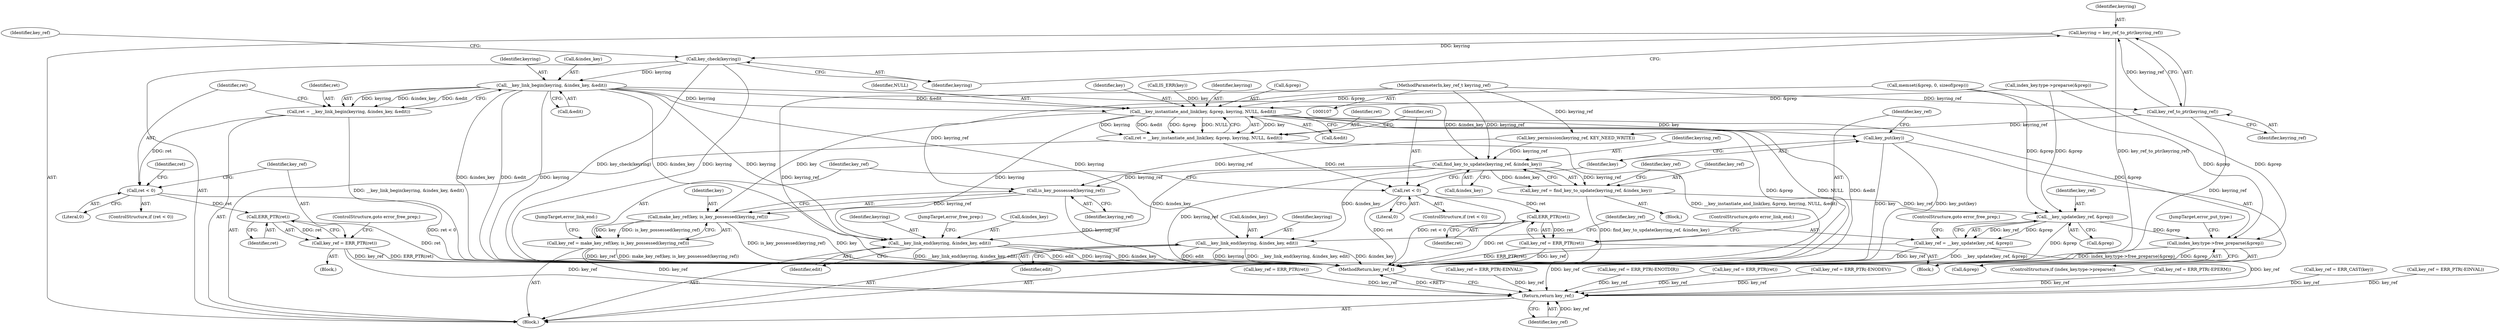 digraph "0_linux_c06cfb08b88dfbe13be44a69ae2fdc3a7c902d81_2@pointer" {
"1000180" [label="(Call,keyring = key_ref_to_ptr(keyring_ref))"];
"1000182" [label="(Call,key_ref_to_ptr(keyring_ref))"];
"1000108" [label="(MethodParameterIn,key_ref_t keyring_ref)"];
"1000184" [label="(Call,key_check(keyring))"];
"1000317" [label="(Call,__key_link_begin(keyring, &index_key, &edit))"];
"1000315" [label="(Call,ret = __key_link_begin(keyring, &index_key, &edit))"];
"1000324" [label="(Call,ret < 0)"];
"1000330" [label="(Call,ERR_PTR(ret))"];
"1000328" [label="(Call,key_ref = ERR_PTR(ret))"];
"1000483" [label="(Return,return key_ref;)"];
"1000357" [label="(Call,find_key_to_update(keyring_ref, &index_key))"];
"1000355" [label="(Call,key_ref = find_key_to_update(keyring_ref, &index_key))"];
"1000493" [label="(Call,__key_update(key_ref, &prep))"];
"1000474" [label="(Call,index_key.type->free_preparse(&prep))"];
"1000491" [label="(Call,key_ref = __key_update(key_ref, &prep))"];
"1000459" [label="(Call,is_key_possessed(keyring_ref))"];
"1000457" [label="(Call,make_key_ref(key, is_key_possessed(keyring_ref)))"];
"1000455" [label="(Call,key_ref = make_key_ref(key, is_key_possessed(keyring_ref)))"];
"1000462" [label="(Call,__key_link_end(keyring, &index_key, edit))"];
"1000486" [label="(Call,__key_link_end(keyring, &index_key, edit))"];
"1000435" [label="(Call,__key_instantiate_and_link(key, &prep, keyring, NULL, &edit))"];
"1000433" [label="(Call,ret = __key_instantiate_and_link(key, &prep, keyring, NULL, &edit))"];
"1000444" [label="(Call,ret < 0)"];
"1000452" [label="(Call,ERR_PTR(ret))"];
"1000450" [label="(Call,key_ref = ERR_PTR(ret))"];
"1000448" [label="(Call,key_put(key))"];
"1000359" [label="(Call,&index_key)"];
"1000491" [label="(Call,key_ref = __key_update(key_ref, &prep))"];
"1000443" [label="(ControlStructure,if (ret < 0))"];
"1000463" [label="(Identifier,keyring)"];
"1000492" [label="(Identifier,key_ref)"];
"1000458" [label="(Identifier,key)"];
"1000484" [label="(Identifier,key_ref)"];
"1000335" [label="(Call,key_permission(keyring_ref, KEY_NEED_WRITE))"];
"1000357" [label="(Call,find_key_to_update(keyring_ref, &index_key))"];
"1000187" [label="(Identifier,key_ref)"];
"1000183" [label="(Identifier,keyring_ref)"];
"1000498" [label="(MethodReturn,key_ref_t)"];
"1000428" [label="(Call,key_ref = ERR_CAST(key))"];
"1000332" [label="(ControlStructure,goto error_free_prep;)"];
"1000497" [label="(ControlStructure,goto error_free_prep;)"];
"1000362" [label="(Identifier,key_ref)"];
"1000180" [label="(Call,keyring = key_ref_to_ptr(keyring_ref))"];
"1000456" [label="(Identifier,key_ref)"];
"1000450" [label="(Call,key_ref = ERR_PTR(ret))"];
"1000325" [label="(Identifier,ret)"];
"1000434" [label="(Identifier,ret)"];
"1000355" [label="(Call,key_ref = find_key_to_update(keyring_ref, &index_key))"];
"1000486" [label="(Call,__key_link_end(keyring, &index_key, edit))"];
"1000181" [label="(Identifier,keyring)"];
"1000316" [label="(Identifier,ret)"];
"1000270" [label="(Call,key_ref = ERR_PTR(-EINVAL))"];
"1000185" [label="(Identifier,keyring)"];
"1000199" [label="(Call,memset(&prep, 0, sizeof(prep)))"];
"1000460" [label="(Identifier,keyring_ref)"];
"1000330" [label="(Call,ERR_PTR(ret))"];
"1000329" [label="(Identifier,key_ref)"];
"1000324" [label="(Call,ret < 0)"];
"1000253" [label="(Call,key_ref = ERR_PTR(ret))"];
"1000115" [label="(Block,)"];
"1000433" [label="(Call,ret = __key_instantiate_and_link(key, &prep, keyring, NULL, &edit))"];
"1000439" [label="(Identifier,keyring)"];
"1000327" [label="(Block,)"];
"1000323" [label="(ControlStructure,if (ret < 0))"];
"1000326" [label="(Literal,0)"];
"1000245" [label="(Call,index_key.type->preparse(&prep))"];
"1000446" [label="(Literal,0)"];
"1000437" [label="(Call,&prep)"];
"1000148" [label="(Call,key_ref = ERR_PTR(-EINVAL))"];
"1000334" [label="(Identifier,ret)"];
"1000448" [label="(Call,key_put(key))"];
"1000474" [label="(Call,index_key.type->free_preparse(&prep))"];
"1000444" [label="(Call,ret < 0)"];
"1000451" [label="(Identifier,key_ref)"];
"1000459" [label="(Call,is_key_possessed(keyring_ref))"];
"1000493" [label="(Call,__key_update(key_ref, &prep))"];
"1000452" [label="(Call,ERR_PTR(ret))"];
"1000440" [label="(Identifier,NULL)"];
"1000455" [label="(Call,key_ref = make_key_ref(key, is_key_possessed(keyring_ref)))"];
"1000488" [label="(Call,&index_key)"];
"1000461" [label="(JumpTarget,error_link_end:)"];
"1000186" [label="(Call,key_ref = ERR_PTR(-ENOTDIR))"];
"1000184" [label="(Call,key_check(keyring))"];
"1000435" [label="(Call,__key_instantiate_and_link(key, &prep, keyring, NULL, &edit))"];
"1000343" [label="(Call,key_ref = ERR_PTR(ret))"];
"1000447" [label="(Block,)"];
"1000142" [label="(Call,key_ref = ERR_PTR(-ENODEV))"];
"1000315" [label="(Call,ret = __key_link_begin(keyring, &index_key, &edit))"];
"1000441" [label="(Call,&edit)"];
"1000108" [label="(MethodParameterIn,key_ref_t keyring_ref)"];
"1000475" [label="(Call,&prep)"];
"1000468" [label="(ControlStructure,if (index_key.type->preparse))"];
"1000318" [label="(Identifier,keyring)"];
"1000494" [label="(Identifier,key_ref)"];
"1000490" [label="(Identifier,edit)"];
"1000483" [label="(Return,return key_ref;)"];
"1000445" [label="(Identifier,ret)"];
"1000467" [label="(JumpTarget,error_free_prep:)"];
"1000495" [label="(Call,&prep)"];
"1000449" [label="(Identifier,key)"];
"1000464" [label="(Call,&index_key)"];
"1000289" [label="(Call,key_ref = ERR_PTR(-EPERM))"];
"1000477" [label="(JumpTarget,error_put_type:)"];
"1000321" [label="(Call,&edit)"];
"1000436" [label="(Identifier,key)"];
"1000454" [label="(ControlStructure,goto error_link_end;)"];
"1000354" [label="(Block,)"];
"1000182" [label="(Call,key_ref_to_ptr(keyring_ref))"];
"1000453" [label="(Identifier,ret)"];
"1000457" [label="(Call,make_key_ref(key, is_key_possessed(keyring_ref)))"];
"1000328" [label="(Call,key_ref = ERR_PTR(ret))"];
"1000487" [label="(Identifier,keyring)"];
"1000466" [label="(Identifier,edit)"];
"1000356" [label="(Identifier,key_ref)"];
"1000358" [label="(Identifier,keyring_ref)"];
"1000425" [label="(Call,IS_ERR(key))"];
"1000319" [label="(Call,&index_key)"];
"1000331" [label="(Identifier,ret)"];
"1000317" [label="(Call,__key_link_begin(keyring, &index_key, &edit))"];
"1000462" [label="(Call,__key_link_end(keyring, &index_key, edit))"];
"1000180" -> "1000115"  [label="AST: "];
"1000180" -> "1000182"  [label="CFG: "];
"1000181" -> "1000180"  [label="AST: "];
"1000182" -> "1000180"  [label="AST: "];
"1000185" -> "1000180"  [label="CFG: "];
"1000180" -> "1000498"  [label="DDG: key_ref_to_ptr(keyring_ref)"];
"1000182" -> "1000180"  [label="DDG: keyring_ref"];
"1000180" -> "1000184"  [label="DDG: keyring"];
"1000182" -> "1000183"  [label="CFG: "];
"1000183" -> "1000182"  [label="AST: "];
"1000182" -> "1000498"  [label="DDG: keyring_ref"];
"1000108" -> "1000182"  [label="DDG: keyring_ref"];
"1000182" -> "1000335"  [label="DDG: keyring_ref"];
"1000108" -> "1000107"  [label="AST: "];
"1000108" -> "1000498"  [label="DDG: keyring_ref"];
"1000108" -> "1000335"  [label="DDG: keyring_ref"];
"1000108" -> "1000357"  [label="DDG: keyring_ref"];
"1000108" -> "1000459"  [label="DDG: keyring_ref"];
"1000184" -> "1000115"  [label="AST: "];
"1000184" -> "1000185"  [label="CFG: "];
"1000185" -> "1000184"  [label="AST: "];
"1000187" -> "1000184"  [label="CFG: "];
"1000184" -> "1000498"  [label="DDG: keyring"];
"1000184" -> "1000498"  [label="DDG: key_check(keyring)"];
"1000184" -> "1000317"  [label="DDG: keyring"];
"1000317" -> "1000315"  [label="AST: "];
"1000317" -> "1000321"  [label="CFG: "];
"1000318" -> "1000317"  [label="AST: "];
"1000319" -> "1000317"  [label="AST: "];
"1000321" -> "1000317"  [label="AST: "];
"1000315" -> "1000317"  [label="CFG: "];
"1000317" -> "1000498"  [label="DDG: keyring"];
"1000317" -> "1000498"  [label="DDG: &index_key"];
"1000317" -> "1000498"  [label="DDG: &edit"];
"1000317" -> "1000315"  [label="DDG: keyring"];
"1000317" -> "1000315"  [label="DDG: &index_key"];
"1000317" -> "1000315"  [label="DDG: &edit"];
"1000317" -> "1000357"  [label="DDG: &index_key"];
"1000317" -> "1000435"  [label="DDG: keyring"];
"1000317" -> "1000435"  [label="DDG: &edit"];
"1000317" -> "1000462"  [label="DDG: keyring"];
"1000317" -> "1000462"  [label="DDG: &index_key"];
"1000317" -> "1000486"  [label="DDG: keyring"];
"1000315" -> "1000115"  [label="AST: "];
"1000316" -> "1000315"  [label="AST: "];
"1000325" -> "1000315"  [label="CFG: "];
"1000315" -> "1000498"  [label="DDG: __key_link_begin(keyring, &index_key, &edit)"];
"1000315" -> "1000324"  [label="DDG: ret"];
"1000324" -> "1000323"  [label="AST: "];
"1000324" -> "1000326"  [label="CFG: "];
"1000325" -> "1000324"  [label="AST: "];
"1000326" -> "1000324"  [label="AST: "];
"1000329" -> "1000324"  [label="CFG: "];
"1000334" -> "1000324"  [label="CFG: "];
"1000324" -> "1000498"  [label="DDG: ret < 0"];
"1000324" -> "1000330"  [label="DDG: ret"];
"1000330" -> "1000328"  [label="AST: "];
"1000330" -> "1000331"  [label="CFG: "];
"1000331" -> "1000330"  [label="AST: "];
"1000328" -> "1000330"  [label="CFG: "];
"1000330" -> "1000498"  [label="DDG: ret"];
"1000330" -> "1000328"  [label="DDG: ret"];
"1000328" -> "1000327"  [label="AST: "];
"1000329" -> "1000328"  [label="AST: "];
"1000332" -> "1000328"  [label="CFG: "];
"1000328" -> "1000498"  [label="DDG: key_ref"];
"1000328" -> "1000498"  [label="DDG: ERR_PTR(ret)"];
"1000328" -> "1000483"  [label="DDG: key_ref"];
"1000483" -> "1000115"  [label="AST: "];
"1000483" -> "1000484"  [label="CFG: "];
"1000484" -> "1000483"  [label="AST: "];
"1000498" -> "1000483"  [label="CFG: "];
"1000483" -> "1000498"  [label="DDG: <RET>"];
"1000484" -> "1000483"  [label="DDG: key_ref"];
"1000186" -> "1000483"  [label="DDG: key_ref"];
"1000343" -> "1000483"  [label="DDG: key_ref"];
"1000289" -> "1000483"  [label="DDG: key_ref"];
"1000253" -> "1000483"  [label="DDG: key_ref"];
"1000148" -> "1000483"  [label="DDG: key_ref"];
"1000142" -> "1000483"  [label="DDG: key_ref"];
"1000455" -> "1000483"  [label="DDG: key_ref"];
"1000450" -> "1000483"  [label="DDG: key_ref"];
"1000491" -> "1000483"  [label="DDG: key_ref"];
"1000270" -> "1000483"  [label="DDG: key_ref"];
"1000428" -> "1000483"  [label="DDG: key_ref"];
"1000357" -> "1000355"  [label="AST: "];
"1000357" -> "1000359"  [label="CFG: "];
"1000358" -> "1000357"  [label="AST: "];
"1000359" -> "1000357"  [label="AST: "];
"1000355" -> "1000357"  [label="CFG: "];
"1000357" -> "1000498"  [label="DDG: keyring_ref"];
"1000357" -> "1000355"  [label="DDG: keyring_ref"];
"1000357" -> "1000355"  [label="DDG: &index_key"];
"1000335" -> "1000357"  [label="DDG: keyring_ref"];
"1000357" -> "1000459"  [label="DDG: keyring_ref"];
"1000357" -> "1000462"  [label="DDG: &index_key"];
"1000357" -> "1000486"  [label="DDG: &index_key"];
"1000355" -> "1000354"  [label="AST: "];
"1000356" -> "1000355"  [label="AST: "];
"1000362" -> "1000355"  [label="CFG: "];
"1000355" -> "1000498"  [label="DDG: find_key_to_update(keyring_ref, &index_key)"];
"1000355" -> "1000493"  [label="DDG: key_ref"];
"1000493" -> "1000491"  [label="AST: "];
"1000493" -> "1000495"  [label="CFG: "];
"1000494" -> "1000493"  [label="AST: "];
"1000495" -> "1000493"  [label="AST: "];
"1000491" -> "1000493"  [label="CFG: "];
"1000493" -> "1000498"  [label="DDG: &prep"];
"1000493" -> "1000474"  [label="DDG: &prep"];
"1000493" -> "1000491"  [label="DDG: key_ref"];
"1000493" -> "1000491"  [label="DDG: &prep"];
"1000199" -> "1000493"  [label="DDG: &prep"];
"1000245" -> "1000493"  [label="DDG: &prep"];
"1000474" -> "1000468"  [label="AST: "];
"1000474" -> "1000475"  [label="CFG: "];
"1000475" -> "1000474"  [label="AST: "];
"1000477" -> "1000474"  [label="CFG: "];
"1000474" -> "1000498"  [label="DDG: index_key.type->free_preparse(&prep)"];
"1000474" -> "1000498"  [label="DDG: &prep"];
"1000435" -> "1000474"  [label="DDG: &prep"];
"1000199" -> "1000474"  [label="DDG: &prep"];
"1000245" -> "1000474"  [label="DDG: &prep"];
"1000491" -> "1000115"  [label="AST: "];
"1000492" -> "1000491"  [label="AST: "];
"1000497" -> "1000491"  [label="CFG: "];
"1000491" -> "1000498"  [label="DDG: __key_update(key_ref, &prep)"];
"1000491" -> "1000498"  [label="DDG: key_ref"];
"1000459" -> "1000457"  [label="AST: "];
"1000459" -> "1000460"  [label="CFG: "];
"1000460" -> "1000459"  [label="AST: "];
"1000457" -> "1000459"  [label="CFG: "];
"1000459" -> "1000498"  [label="DDG: keyring_ref"];
"1000459" -> "1000457"  [label="DDG: keyring_ref"];
"1000335" -> "1000459"  [label="DDG: keyring_ref"];
"1000457" -> "1000455"  [label="AST: "];
"1000458" -> "1000457"  [label="AST: "];
"1000455" -> "1000457"  [label="CFG: "];
"1000457" -> "1000498"  [label="DDG: is_key_possessed(keyring_ref)"];
"1000457" -> "1000498"  [label="DDG: key"];
"1000457" -> "1000455"  [label="DDG: key"];
"1000457" -> "1000455"  [label="DDG: is_key_possessed(keyring_ref)"];
"1000435" -> "1000457"  [label="DDG: key"];
"1000455" -> "1000115"  [label="AST: "];
"1000456" -> "1000455"  [label="AST: "];
"1000461" -> "1000455"  [label="CFG: "];
"1000455" -> "1000498"  [label="DDG: make_key_ref(key, is_key_possessed(keyring_ref))"];
"1000455" -> "1000498"  [label="DDG: key_ref"];
"1000462" -> "1000115"  [label="AST: "];
"1000462" -> "1000466"  [label="CFG: "];
"1000463" -> "1000462"  [label="AST: "];
"1000464" -> "1000462"  [label="AST: "];
"1000466" -> "1000462"  [label="AST: "];
"1000467" -> "1000462"  [label="CFG: "];
"1000462" -> "1000498"  [label="DDG: keyring"];
"1000462" -> "1000498"  [label="DDG: &index_key"];
"1000462" -> "1000498"  [label="DDG: __key_link_end(keyring, &index_key, edit)"];
"1000462" -> "1000498"  [label="DDG: edit"];
"1000435" -> "1000462"  [label="DDG: keyring"];
"1000486" -> "1000115"  [label="AST: "];
"1000486" -> "1000490"  [label="CFG: "];
"1000487" -> "1000486"  [label="AST: "];
"1000488" -> "1000486"  [label="AST: "];
"1000490" -> "1000486"  [label="AST: "];
"1000492" -> "1000486"  [label="CFG: "];
"1000486" -> "1000498"  [label="DDG: __key_link_end(keyring, &index_key, edit)"];
"1000486" -> "1000498"  [label="DDG: &index_key"];
"1000486" -> "1000498"  [label="DDG: edit"];
"1000486" -> "1000498"  [label="DDG: keyring"];
"1000435" -> "1000433"  [label="AST: "];
"1000435" -> "1000441"  [label="CFG: "];
"1000436" -> "1000435"  [label="AST: "];
"1000437" -> "1000435"  [label="AST: "];
"1000439" -> "1000435"  [label="AST: "];
"1000440" -> "1000435"  [label="AST: "];
"1000441" -> "1000435"  [label="AST: "];
"1000433" -> "1000435"  [label="CFG: "];
"1000435" -> "1000498"  [label="DDG: &prep"];
"1000435" -> "1000498"  [label="DDG: NULL"];
"1000435" -> "1000498"  [label="DDG: &edit"];
"1000435" -> "1000433"  [label="DDG: key"];
"1000435" -> "1000433"  [label="DDG: keyring"];
"1000435" -> "1000433"  [label="DDG: &edit"];
"1000435" -> "1000433"  [label="DDG: &prep"];
"1000435" -> "1000433"  [label="DDG: NULL"];
"1000425" -> "1000435"  [label="DDG: key"];
"1000199" -> "1000435"  [label="DDG: &prep"];
"1000245" -> "1000435"  [label="DDG: &prep"];
"1000435" -> "1000448"  [label="DDG: key"];
"1000433" -> "1000115"  [label="AST: "];
"1000434" -> "1000433"  [label="AST: "];
"1000445" -> "1000433"  [label="CFG: "];
"1000433" -> "1000498"  [label="DDG: __key_instantiate_and_link(key, &prep, keyring, NULL, &edit)"];
"1000433" -> "1000444"  [label="DDG: ret"];
"1000444" -> "1000443"  [label="AST: "];
"1000444" -> "1000446"  [label="CFG: "];
"1000445" -> "1000444"  [label="AST: "];
"1000446" -> "1000444"  [label="AST: "];
"1000449" -> "1000444"  [label="CFG: "];
"1000456" -> "1000444"  [label="CFG: "];
"1000444" -> "1000498"  [label="DDG: ret"];
"1000444" -> "1000498"  [label="DDG: ret < 0"];
"1000444" -> "1000452"  [label="DDG: ret"];
"1000452" -> "1000450"  [label="AST: "];
"1000452" -> "1000453"  [label="CFG: "];
"1000453" -> "1000452"  [label="AST: "];
"1000450" -> "1000452"  [label="CFG: "];
"1000452" -> "1000498"  [label="DDG: ret"];
"1000452" -> "1000450"  [label="DDG: ret"];
"1000450" -> "1000447"  [label="AST: "];
"1000451" -> "1000450"  [label="AST: "];
"1000454" -> "1000450"  [label="CFG: "];
"1000450" -> "1000498"  [label="DDG: ERR_PTR(ret)"];
"1000450" -> "1000498"  [label="DDG: key_ref"];
"1000448" -> "1000447"  [label="AST: "];
"1000448" -> "1000449"  [label="CFG: "];
"1000449" -> "1000448"  [label="AST: "];
"1000451" -> "1000448"  [label="CFG: "];
"1000448" -> "1000498"  [label="DDG: key"];
"1000448" -> "1000498"  [label="DDG: key_put(key)"];
}

